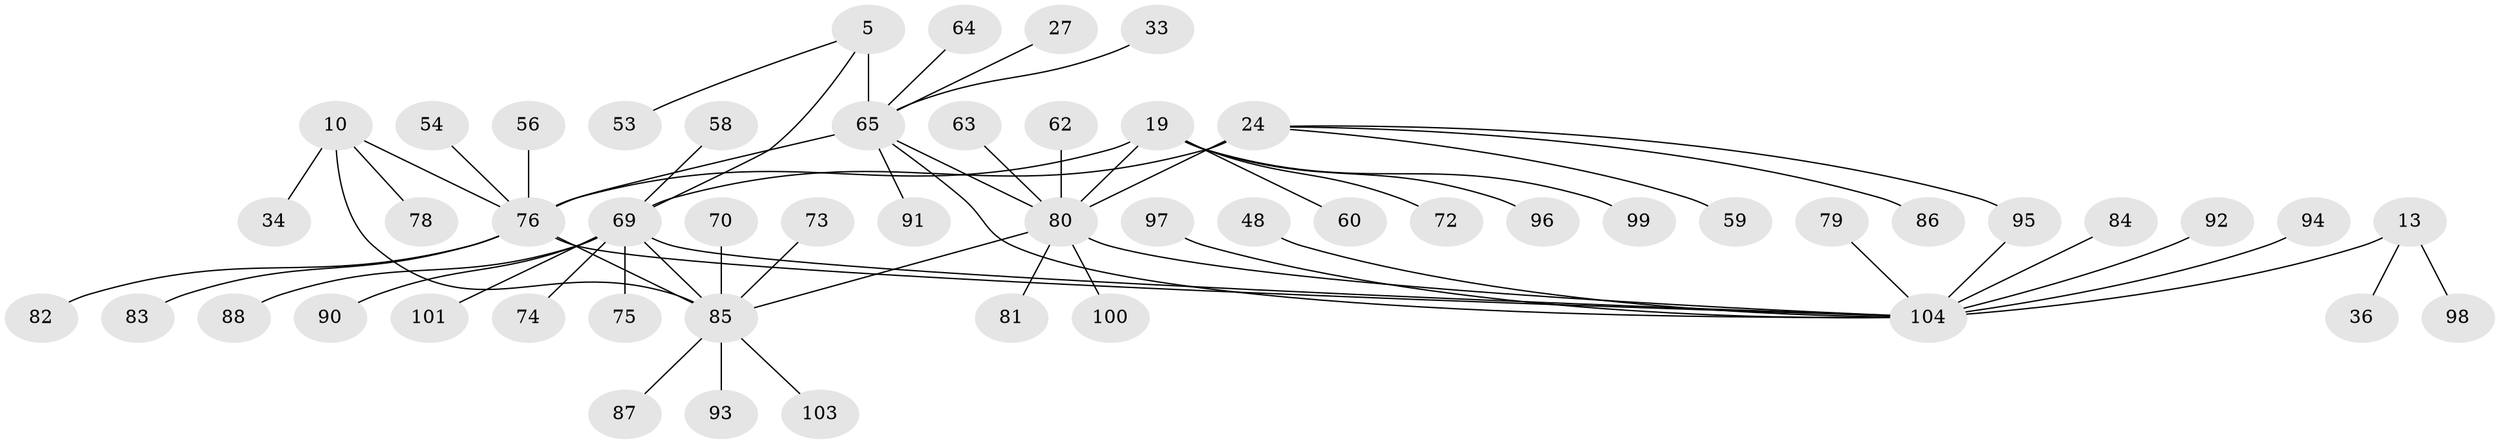 // original degree distribution, {7: 0.0673076923076923, 5: 0.07692307692307693, 9: 0.019230769230769232, 6: 0.009615384615384616, 15: 0.009615384615384616, 12: 0.009615384615384616, 10: 0.028846153846153848, 11: 0.009615384615384616, 4: 0.028846153846153848, 8: 0.009615384615384616, 1: 0.5576923076923077, 2: 0.14423076923076922, 3: 0.028846153846153848}
// Generated by graph-tools (version 1.1) at 2025/55/03/09/25 04:55:26]
// undirected, 52 vertices, 60 edges
graph export_dot {
graph [start="1"]
  node [color=gray90,style=filled];
  5 [super="+2"];
  10 [super="+8"];
  13 [super="+12"];
  19 [super="+18"];
  24 [super="+22"];
  27;
  33;
  34;
  36;
  48;
  53;
  54;
  56;
  58 [super="+32"];
  59;
  60;
  62;
  63;
  64;
  65 [super="+3+4"];
  69 [super="+25+50"];
  70;
  72;
  73;
  74;
  75;
  76 [super="+43+49"];
  78 [super="+67"];
  79 [super="+45"];
  80 [super="+20+28+40+61"];
  81 [super="+26+29+31+52"];
  82;
  83 [super="+55"];
  84 [super="+38"];
  85 [super="+77+9+39+44+51+68"];
  86;
  87;
  88;
  90;
  91 [super="+66"];
  92;
  93;
  94;
  95;
  96;
  97 [super="+41"];
  98;
  99;
  100;
  101 [super="+71"];
  103;
  104 [super="+102+15+11+30+42"];
  5 -- 53;
  5 -- 65 [weight=6];
  5 -- 69;
  10 -- 34;
  10 -- 85 [weight=4];
  10 -- 78;
  10 -- 76 [weight=2];
  13 -- 36;
  13 -- 98;
  13 -- 104 [weight=6];
  19 -- 96;
  19 -- 80 [weight=6];
  19 -- 76 [weight=2];
  19 -- 99;
  19 -- 72;
  19 -- 60;
  24 -- 95;
  24 -- 86;
  24 -- 59;
  24 -- 80;
  24 -- 69 [weight=6];
  27 -- 65;
  33 -- 65;
  48 -- 104;
  54 -- 76;
  56 -- 76;
  58 -- 69;
  62 -- 80;
  63 -- 80;
  64 -- 65;
  65 -- 104;
  65 -- 80 [weight=2];
  65 -- 91;
  65 -- 76 [weight=2];
  69 -- 101;
  69 -- 104 [weight=2];
  69 -- 90;
  69 -- 74;
  69 -- 75;
  69 -- 85 [weight=2];
  69 -- 88;
  70 -- 85;
  73 -- 85;
  76 -- 104 [weight=2];
  76 -- 82;
  76 -- 83;
  76 -- 85 [weight=3];
  79 -- 104;
  80 -- 100;
  80 -- 104 [weight=2];
  80 -- 81;
  80 -- 85;
  84 -- 104;
  85 -- 103;
  85 -- 87;
  85 -- 93;
  92 -- 104;
  94 -- 104;
  95 -- 104;
  97 -- 104;
}
